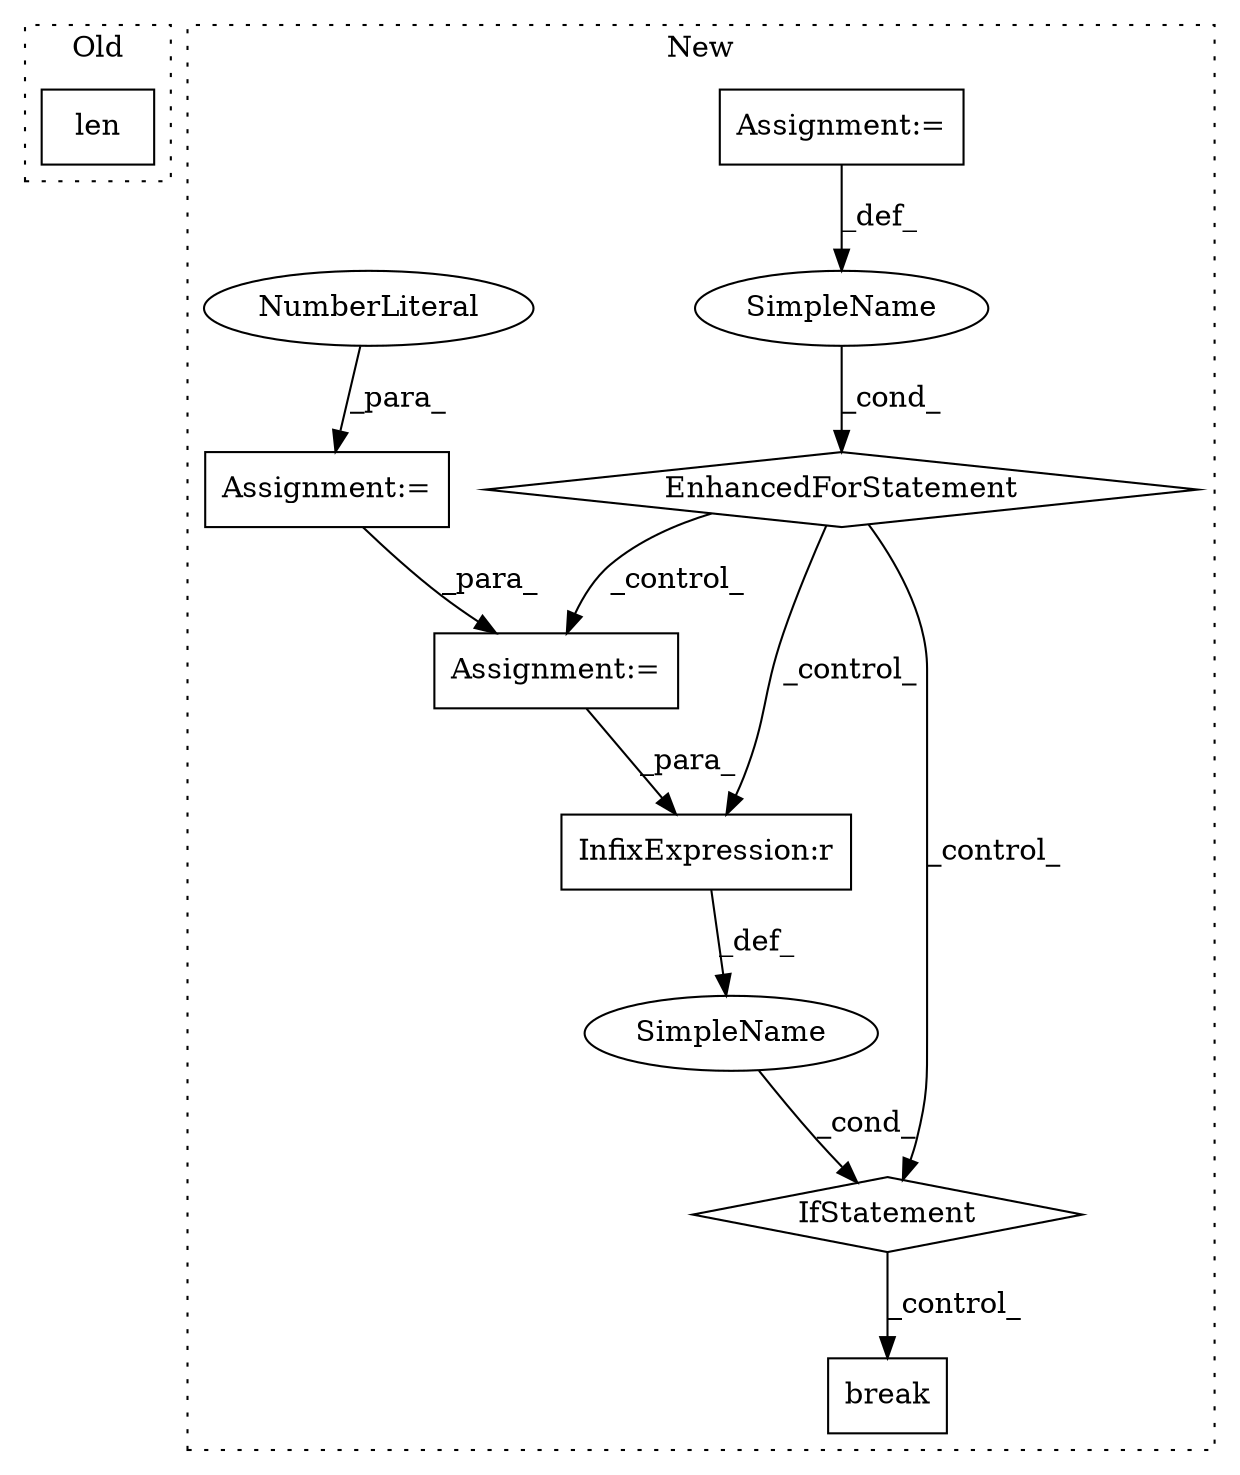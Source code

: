 digraph G {
subgraph cluster0 {
1 [label="len" a="32" s="4824,4839" l="4,1" shape="box"];
label = "Old";
style="dotted";
}
subgraph cluster1 {
2 [label="break" a="10" s="5110" l="6" shape="box"];
3 [label="IfStatement" a="25" s="5085,5096" l="4,2" shape="diamond"];
4 [label="SimpleName" a="42" s="" l="" shape="ellipse"];
5 [label="SimpleName" a="42" s="5010" l="4" shape="ellipse"];
6 [label="EnhancedForStatement" a="70" s="4931,5021" l="57,2" shape="diamond"];
7 [label="InfixExpression:r" a="27" s="5090" l="3" shape="box"];
8 [label="Assignment:=" a="7" s="4931,5021" l="57,2" shape="box"];
9 [label="Assignment:=" a="7" s="5034" l="2" shape="box"];
10 [label="Assignment:=" a="7" s="4921" l="1" shape="box"];
11 [label="NumberLiteral" a="34" s="4922" l="1" shape="ellipse"];
label = "New";
style="dotted";
}
3 -> 2 [label="_control_"];
4 -> 3 [label="_cond_"];
5 -> 6 [label="_cond_"];
6 -> 3 [label="_control_"];
6 -> 9 [label="_control_"];
6 -> 7 [label="_control_"];
7 -> 4 [label="_def_"];
8 -> 5 [label="_def_"];
9 -> 7 [label="_para_"];
10 -> 9 [label="_para_"];
11 -> 10 [label="_para_"];
}
